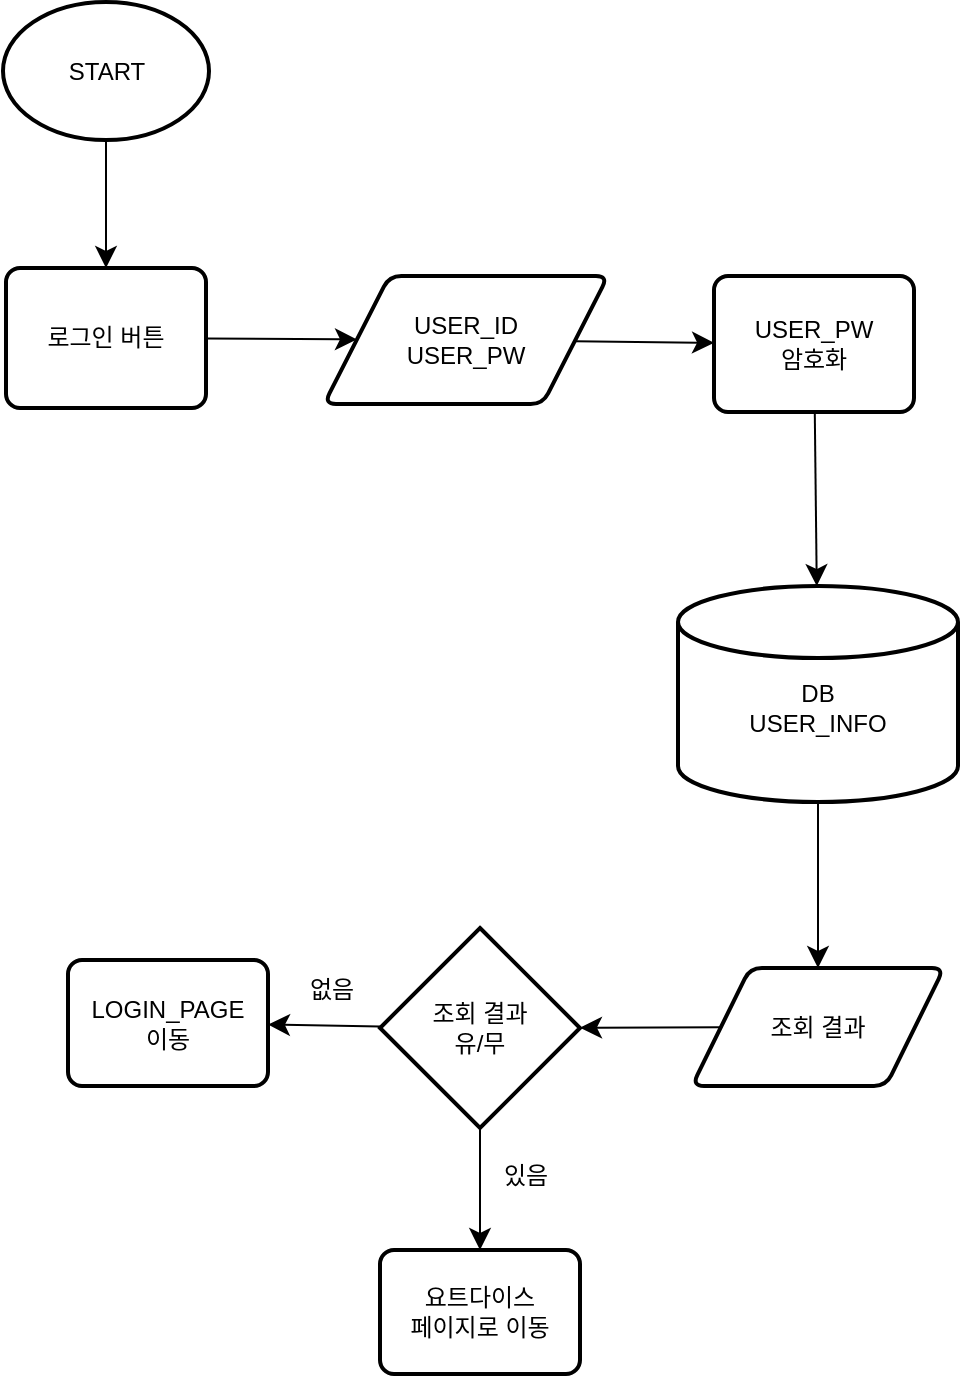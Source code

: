 <mxfile version="24.4.13" type="device" pages="3">
  <diagram name="페이지-1" id="am1hfHXQnJHKK3dnQEB7">
    <mxGraphModel dx="1898" dy="1175" grid="0" gridSize="10" guides="1" tooltips="1" connect="1" arrows="1" fold="1" page="0" pageScale="1" pageWidth="827" pageHeight="1169" math="0" shadow="0">
      <root>
        <mxCell id="0" />
        <mxCell id="1" parent="0" />
        <mxCell id="UjpyYYoz-G7qwaQ69XlX-13" style="edgeStyle=none;curved=1;rounded=0;orthogonalLoop=1;jettySize=auto;html=1;exitX=0.5;exitY=0;exitDx=0;exitDy=0;exitPerimeter=0;entryX=0.5;entryY=0;entryDx=0;entryDy=0;fontSize=12;startSize=8;endSize=8;" edge="1" parent="1" source="UjpyYYoz-G7qwaQ69XlX-1" target="UjpyYYoz-G7qwaQ69XlX-3">
          <mxGeometry relative="1" as="geometry" />
        </mxCell>
        <mxCell id="UjpyYYoz-G7qwaQ69XlX-1" value="START" style="strokeWidth=2;html=1;shape=mxgraph.flowchart.start_1;whiteSpace=wrap;direction=east;" vertex="1" parent="1">
          <mxGeometry x="-444.5" y="-138" width="103" height="69" as="geometry" />
        </mxCell>
        <mxCell id="UjpyYYoz-G7qwaQ69XlX-18" value="" style="edgeStyle=none;curved=1;rounded=0;orthogonalLoop=1;jettySize=auto;html=1;fontSize=12;startSize=8;endSize=8;" edge="1" parent="1" source="UjpyYYoz-G7qwaQ69XlX-3" target="UjpyYYoz-G7qwaQ69XlX-4">
          <mxGeometry relative="1" as="geometry" />
        </mxCell>
        <mxCell id="UjpyYYoz-G7qwaQ69XlX-3" value="로그인 버튼" style="rounded=1;whiteSpace=wrap;html=1;absoluteArcSize=1;arcSize=14;strokeWidth=2;" vertex="1" parent="1">
          <mxGeometry x="-443" y="-5" width="100" height="70" as="geometry" />
        </mxCell>
        <mxCell id="UjpyYYoz-G7qwaQ69XlX-19" value="" style="edgeStyle=none;curved=1;rounded=0;orthogonalLoop=1;jettySize=auto;html=1;fontSize=12;startSize=8;endSize=8;" edge="1" parent="1" source="UjpyYYoz-G7qwaQ69XlX-4" target="UjpyYYoz-G7qwaQ69XlX-6">
          <mxGeometry relative="1" as="geometry" />
        </mxCell>
        <mxCell id="UjpyYYoz-G7qwaQ69XlX-4" value="USER_ID&lt;div&gt;USER_PW&lt;/div&gt;" style="shape=parallelogram;html=1;strokeWidth=2;perimeter=parallelogramPerimeter;whiteSpace=wrap;rounded=1;arcSize=12;size=0.23;" vertex="1" parent="1">
          <mxGeometry x="-284" y="-1" width="142" height="64" as="geometry" />
        </mxCell>
        <mxCell id="UjpyYYoz-G7qwaQ69XlX-21" value="" style="edgeStyle=none;curved=1;rounded=0;orthogonalLoop=1;jettySize=auto;html=1;fontSize=12;startSize=8;endSize=8;" edge="1" parent="1" source="UjpyYYoz-G7qwaQ69XlX-5" target="UjpyYYoz-G7qwaQ69XlX-7">
          <mxGeometry relative="1" as="geometry" />
        </mxCell>
        <mxCell id="UjpyYYoz-G7qwaQ69XlX-5" value="&lt;div&gt;&lt;br&gt;&lt;/div&gt;DB&lt;div&gt;USER_INFO&lt;/div&gt;" style="strokeWidth=2;html=1;shape=mxgraph.flowchart.database;whiteSpace=wrap;" vertex="1" parent="1">
          <mxGeometry x="-107" y="154" width="140" height="108" as="geometry" />
        </mxCell>
        <mxCell id="UjpyYYoz-G7qwaQ69XlX-20" value="" style="edgeStyle=none;curved=1;rounded=0;orthogonalLoop=1;jettySize=auto;html=1;fontSize=12;startSize=8;endSize=8;" edge="1" parent="1" source="UjpyYYoz-G7qwaQ69XlX-6" target="UjpyYYoz-G7qwaQ69XlX-5">
          <mxGeometry relative="1" as="geometry" />
        </mxCell>
        <mxCell id="UjpyYYoz-G7qwaQ69XlX-6" value="USER_PW&lt;div&gt;암호화&lt;/div&gt;" style="rounded=1;whiteSpace=wrap;html=1;absoluteArcSize=1;arcSize=14;strokeWidth=2;" vertex="1" parent="1">
          <mxGeometry x="-89" y="-1" width="100" height="68" as="geometry" />
        </mxCell>
        <mxCell id="UjpyYYoz-G7qwaQ69XlX-22" value="" style="edgeStyle=none;curved=1;rounded=0;orthogonalLoop=1;jettySize=auto;html=1;fontSize=12;startSize=8;endSize=8;" edge="1" parent="1" source="UjpyYYoz-G7qwaQ69XlX-7" target="UjpyYYoz-G7qwaQ69XlX-8">
          <mxGeometry relative="1" as="geometry" />
        </mxCell>
        <mxCell id="UjpyYYoz-G7qwaQ69XlX-7" value="조회 결과" style="shape=parallelogram;html=1;strokeWidth=2;perimeter=parallelogramPerimeter;whiteSpace=wrap;rounded=1;arcSize=12;size=0.23;" vertex="1" parent="1">
          <mxGeometry x="-100" y="345" width="126" height="59" as="geometry" />
        </mxCell>
        <mxCell id="UjpyYYoz-G7qwaQ69XlX-23" value="" style="edgeStyle=none;curved=1;rounded=0;orthogonalLoop=1;jettySize=auto;html=1;fontSize=12;startSize=8;endSize=8;" edge="1" parent="1" source="UjpyYYoz-G7qwaQ69XlX-8" target="UjpyYYoz-G7qwaQ69XlX-9">
          <mxGeometry relative="1" as="geometry" />
        </mxCell>
        <mxCell id="UjpyYYoz-G7qwaQ69XlX-24" value="" style="edgeStyle=none;curved=1;rounded=0;orthogonalLoop=1;jettySize=auto;html=1;fontSize=12;startSize=8;endSize=8;" edge="1" parent="1" source="UjpyYYoz-G7qwaQ69XlX-8" target="UjpyYYoz-G7qwaQ69XlX-10">
          <mxGeometry relative="1" as="geometry" />
        </mxCell>
        <mxCell id="UjpyYYoz-G7qwaQ69XlX-8" value="조회 결과&lt;div&gt;유/무&lt;/div&gt;" style="strokeWidth=2;html=1;shape=mxgraph.flowchart.decision;whiteSpace=wrap;" vertex="1" parent="1">
          <mxGeometry x="-256" y="325" width="100" height="100" as="geometry" />
        </mxCell>
        <mxCell id="UjpyYYoz-G7qwaQ69XlX-9" value="LOGIN_PAGE&lt;div&gt;이동&lt;/div&gt;" style="rounded=1;whiteSpace=wrap;html=1;absoluteArcSize=1;arcSize=14;strokeWidth=2;" vertex="1" parent="1">
          <mxGeometry x="-412" y="341" width="100" height="63" as="geometry" />
        </mxCell>
        <mxCell id="UjpyYYoz-G7qwaQ69XlX-10" value="요트다이스&lt;div&gt;페이지로 이동&lt;/div&gt;" style="rounded=1;whiteSpace=wrap;html=1;absoluteArcSize=1;arcSize=14;strokeWidth=2;" vertex="1" parent="1">
          <mxGeometry x="-256" y="486" width="100" height="62" as="geometry" />
        </mxCell>
        <mxCell id="UjpyYYoz-G7qwaQ69XlX-15" style="edgeStyle=none;curved=1;rounded=0;orthogonalLoop=1;jettySize=auto;html=1;exitX=1;exitY=0.5;exitDx=0;exitDy=0;fontSize=12;startSize=8;endSize=8;" edge="1" parent="1" source="UjpyYYoz-G7qwaQ69XlX-3" target="UjpyYYoz-G7qwaQ69XlX-3">
          <mxGeometry relative="1" as="geometry" />
        </mxCell>
        <mxCell id="UjpyYYoz-G7qwaQ69XlX-25" value="있음" style="text;strokeColor=none;fillColor=none;html=1;align=center;verticalAlign=middle;whiteSpace=wrap;rounded=0;fontSize=12;" vertex="1" parent="1">
          <mxGeometry x="-205" y="434" width="44" height="30" as="geometry" />
        </mxCell>
        <mxCell id="UjpyYYoz-G7qwaQ69XlX-27" value="없음" style="text;strokeColor=none;fillColor=none;html=1;align=center;verticalAlign=middle;whiteSpace=wrap;rounded=0;fontSize=12;" vertex="1" parent="1">
          <mxGeometry x="-302" y="341" width="44" height="30" as="geometry" />
        </mxCell>
        <mxCell id="UjpyYYoz-G7qwaQ69XlX-29" style="edgeStyle=none;curved=1;rounded=0;orthogonalLoop=1;jettySize=auto;html=1;exitX=0.5;exitY=1;exitDx=0;exitDy=0;fontSize=12;startSize=8;endSize=8;" edge="1" parent="1" source="UjpyYYoz-G7qwaQ69XlX-3" target="UjpyYYoz-G7qwaQ69XlX-3">
          <mxGeometry relative="1" as="geometry" />
        </mxCell>
      </root>
    </mxGraphModel>
  </diagram>
  <diagram id="-L_igy7T78tS0uvEnurY" name="페이지-2">
    <mxGraphModel dx="1969" dy="1907" grid="0" gridSize="10" guides="1" tooltips="1" connect="1" arrows="1" fold="1" page="0" pageScale="1" pageWidth="827" pageHeight="1169" math="0" shadow="0">
      <root>
        <mxCell id="0" />
        <mxCell id="1" parent="0" />
        <mxCell id="fmtfh-tVbyq4QNqDnQDx-17" value="" style="edgeStyle=none;curved=1;rounded=0;orthogonalLoop=1;jettySize=auto;html=1;fontSize=12;startSize=8;endSize=8;" edge="1" parent="1" source="fmtfh-tVbyq4QNqDnQDx-2" target="fmtfh-tVbyq4QNqDnQDx-3">
          <mxGeometry relative="1" as="geometry" />
        </mxCell>
        <mxCell id="fmtfh-tVbyq4QNqDnQDx-2" value="START" style="strokeWidth=2;html=1;shape=mxgraph.flowchart.start_1;whiteSpace=wrap;" vertex="1" parent="1">
          <mxGeometry x="-363.5" y="-132.75" width="131" height="85" as="geometry" />
        </mxCell>
        <mxCell id="fmtfh-tVbyq4QNqDnQDx-18" value="" style="edgeStyle=none;curved=1;rounded=0;orthogonalLoop=1;jettySize=auto;html=1;fontSize=12;startSize=8;endSize=8;" edge="1" parent="1" source="fmtfh-tVbyq4QNqDnQDx-3" target="fmtfh-tVbyq4QNqDnQDx-4">
          <mxGeometry relative="1" as="geometry" />
        </mxCell>
        <mxCell id="fmtfh-tVbyq4QNqDnQDx-3" value="양식 정보" style="rounded=1;whiteSpace=wrap;html=1;absoluteArcSize=1;arcSize=10;strokeWidth=2;" vertex="1" parent="1">
          <mxGeometry x="-156.25" y="-125.25" width="130" height="70" as="geometry" />
        </mxCell>
        <mxCell id="fmtfh-tVbyq4QNqDnQDx-25" value="" style="edgeStyle=none;curved=1;rounded=0;orthogonalLoop=1;jettySize=auto;html=1;fontSize=12;startSize=8;endSize=8;" edge="1" parent="1" source="fmtfh-tVbyq4QNqDnQDx-4" target="fmtfh-tVbyq4QNqDnQDx-5">
          <mxGeometry relative="1" as="geometry" />
        </mxCell>
        <mxCell id="fmtfh-tVbyq4QNqDnQDx-4" value="회원 가입&lt;div&gt;버튼&lt;/div&gt;" style="rounded=1;whiteSpace=wrap;html=1;absoluteArcSize=1;arcSize=14;strokeWidth=2;" vertex="1" parent="1">
          <mxGeometry x="45" y="-124" width="130" height="67.5" as="geometry" />
        </mxCell>
        <mxCell id="fmtfh-tVbyq4QNqDnQDx-26" value="" style="edgeStyle=none;curved=1;rounded=0;orthogonalLoop=1;jettySize=auto;html=1;fontSize=12;startSize=8;endSize=8;" edge="1" parent="1" source="fmtfh-tVbyq4QNqDnQDx-5" target="fmtfh-tVbyq4QNqDnQDx-6">
          <mxGeometry relative="1" as="geometry" />
        </mxCell>
        <mxCell id="fmtfh-tVbyq4QNqDnQDx-5" value="ID 중복&amp;nbsp;&lt;span style=&quot;background-color: initial;&quot;&gt;체크&lt;/span&gt;&lt;div&gt;&lt;span style=&quot;background-color: initial;&quot;&gt;여부&lt;/span&gt;&lt;/div&gt;" style="strokeWidth=2;html=1;shape=mxgraph.flowchart.decision;whiteSpace=wrap;" vertex="1" parent="1">
          <mxGeometry x="55" y="-16" width="110" height="112" as="geometry" />
        </mxCell>
        <mxCell id="fmtfh-tVbyq4QNqDnQDx-29" style="edgeStyle=none;curved=1;rounded=0;orthogonalLoop=1;jettySize=auto;html=1;fontSize=12;startSize=8;endSize=8;" edge="1" parent="1" source="fmtfh-tVbyq4QNqDnQDx-6" target="fmtfh-tVbyq4QNqDnQDx-28">
          <mxGeometry relative="1" as="geometry" />
        </mxCell>
        <mxCell id="fmtfh-tVbyq4QNqDnQDx-6" value="ID 중복 여부" style="strokeWidth=2;html=1;shape=mxgraph.flowchart.decision;whiteSpace=wrap;" vertex="1" parent="1">
          <mxGeometry x="51.5" y="140" width="123.5" height="116" as="geometry" />
        </mxCell>
        <mxCell id="fmtfh-tVbyq4QNqDnQDx-27" value="" style="edgeStyle=none;curved=1;rounded=0;orthogonalLoop=1;jettySize=auto;html=1;fontSize=12;startSize=8;endSize=8;" edge="1" parent="1" source="fmtfh-tVbyq4QNqDnQDx-7" target="fmtfh-tVbyq4QNqDnQDx-8">
          <mxGeometry relative="1" as="geometry" />
        </mxCell>
        <mxCell id="fmtfh-tVbyq4QNqDnQDx-7" value="USER_ID&lt;div&gt;USER_PW&lt;/div&gt;&lt;div&gt;USER_NAME&lt;/div&gt;&lt;div&gt;USER_QUESTION&lt;/div&gt;&lt;div&gt;USER_ANSWER&lt;/div&gt;" style="shape=parallelogram;html=1;strokeWidth=2;perimeter=parallelogramPerimeter;whiteSpace=wrap;rounded=1;arcSize=12;size=0.23;" vertex="1" parent="1">
          <mxGeometry x="233" y="320.5" width="180" height="92" as="geometry" />
        </mxCell>
        <mxCell id="fmtfh-tVbyq4QNqDnQDx-31" value="" style="edgeStyle=none;curved=1;rounded=0;orthogonalLoop=1;jettySize=auto;html=1;fontSize=12;startSize=8;endSize=8;" edge="1" parent="1" source="fmtfh-tVbyq4QNqDnQDx-8" target="fmtfh-tVbyq4QNqDnQDx-11">
          <mxGeometry relative="1" as="geometry" />
        </mxCell>
        <mxCell id="fmtfh-tVbyq4QNqDnQDx-8" value="&lt;div&gt;&lt;br&gt;&lt;/div&gt;DB&lt;div&gt;USER_INFO&lt;/div&gt;" style="strokeWidth=2;html=1;shape=mxgraph.flowchart.database;whiteSpace=wrap;" vertex="1" parent="1">
          <mxGeometry x="252" y="465" width="142" height="108" as="geometry" />
        </mxCell>
        <mxCell id="fmtfh-tVbyq4QNqDnQDx-32" value="" style="edgeStyle=none;curved=1;rounded=0;orthogonalLoop=1;jettySize=auto;html=1;fontSize=12;startSize=8;endSize=8;" edge="1" parent="1" source="fmtfh-tVbyq4QNqDnQDx-11" target="fmtfh-tVbyq4QNqDnQDx-12">
          <mxGeometry relative="1" as="geometry" />
        </mxCell>
        <mxCell id="fmtfh-tVbyq4QNqDnQDx-11" value="회원 가입 성공&lt;div&gt;MSG 출력&lt;/div&gt;" style="rounded=1;whiteSpace=wrap;html=1;absoluteArcSize=1;arcSize=14;strokeWidth=2;" vertex="1" parent="1">
          <mxGeometry x="463" y="482.5" width="139" height="73" as="geometry" />
        </mxCell>
        <mxCell id="fmtfh-tVbyq4QNqDnQDx-12" value="LOGIN_PAGE&lt;div&gt;이동&lt;/div&gt;" style="rounded=1;whiteSpace=wrap;html=1;absoluteArcSize=1;arcSize=14;strokeWidth=2;" vertex="1" parent="1">
          <mxGeometry x="466" y="629" width="136" height="60" as="geometry" />
        </mxCell>
        <mxCell id="fmtfh-tVbyq4QNqDnQDx-21" value="" style="edgeStyle=none;curved=1;rounded=0;orthogonalLoop=1;jettySize=auto;html=1;fontSize=12;startSize=8;endSize=8;" edge="1" parent="1" source="fmtfh-tVbyq4QNqDnQDx-13" target="fmtfh-tVbyq4QNqDnQDx-15">
          <mxGeometry relative="1" as="geometry" />
        </mxCell>
        <mxCell id="fmtfh-tVbyq4QNqDnQDx-13" value="ID 중복 체크&lt;div&gt;버튼&lt;/div&gt;" style="rounded=1;whiteSpace=wrap;html=1;absoluteArcSize=1;arcSize=14;strokeWidth=2;" vertex="1" parent="1">
          <mxGeometry x="48" y="-251" width="127" height="73" as="geometry" />
        </mxCell>
        <mxCell id="fmtfh-tVbyq4QNqDnQDx-22" value="" style="edgeStyle=none;curved=1;rounded=0;orthogonalLoop=1;jettySize=auto;html=1;fontSize=12;startSize=8;endSize=8;" edge="1" parent="1" source="fmtfh-tVbyq4QNqDnQDx-15" target="fmtfh-tVbyq4QNqDnQDx-16">
          <mxGeometry relative="1" as="geometry" />
        </mxCell>
        <mxCell id="fmtfh-tVbyq4QNqDnQDx-15" value="USER_ID" style="shape=parallelogram;html=1;strokeWidth=2;perimeter=parallelogramPerimeter;whiteSpace=wrap;rounded=1;arcSize=12;size=0.23;" vertex="1" parent="1">
          <mxGeometry x="252" y="-260.5" width="180" height="92" as="geometry" />
        </mxCell>
        <mxCell id="fmtfh-tVbyq4QNqDnQDx-16" value="&lt;div&gt;&lt;br&gt;&lt;/div&gt;DB&lt;div&gt;USER_INFO&lt;/div&gt;" style="strokeWidth=2;html=1;shape=mxgraph.flowchart.database;whiteSpace=wrap;" vertex="1" parent="1">
          <mxGeometry x="271" y="-419" width="142" height="108" as="geometry" />
        </mxCell>
        <mxCell id="fmtfh-tVbyq4QNqDnQDx-20" value="" style="edgeStyle=elbowEdgeStyle;elbow=horizontal;endArrow=classic;html=1;curved=0;rounded=0;endSize=8;startSize=8;fontSize=12;exitX=0.994;exitY=0.504;exitDx=0;exitDy=0;exitPerimeter=0;" edge="1" parent="1" source="fmtfh-tVbyq4QNqDnQDx-3">
          <mxGeometry width="50" height="50" relative="1" as="geometry">
            <mxPoint x="-7" y="124" as="sourcePoint" />
            <mxPoint x="47" y="-211" as="targetPoint" />
            <Array as="points" />
          </mxGeometry>
        </mxCell>
        <mxCell id="fmtfh-tVbyq4QNqDnQDx-24" value="" style="edgeStyle=elbowEdgeStyle;elbow=horizontal;endArrow=classic;html=1;curved=0;rounded=0;endSize=8;startSize=8;fontSize=12;entryX=0.5;entryY=0;entryDx=0;entryDy=0;exitX=0;exitY=0.5;exitDx=0;exitDy=0;exitPerimeter=0;" edge="1" parent="1" source="fmtfh-tVbyq4QNqDnQDx-16" target="fmtfh-tVbyq4QNqDnQDx-3">
          <mxGeometry width="50" height="50" relative="1" as="geometry">
            <mxPoint x="32" y="-113" as="sourcePoint" />
            <mxPoint x="82" y="-163" as="targetPoint" />
            <Array as="points">
              <mxPoint x="-91" y="-268" />
            </Array>
          </mxGeometry>
        </mxCell>
        <mxCell id="fmtfh-tVbyq4QNqDnQDx-30" value="" style="edgeStyle=none;curved=1;rounded=0;orthogonalLoop=1;jettySize=auto;html=1;fontSize=12;startSize=8;endSize=8;" edge="1" parent="1" source="fmtfh-tVbyq4QNqDnQDx-28" target="fmtfh-tVbyq4QNqDnQDx-7">
          <mxGeometry relative="1" as="geometry" />
        </mxCell>
        <mxCell id="fmtfh-tVbyq4QNqDnQDx-28" value="모든 데이터&lt;div&gt;입력&amp;nbsp;&lt;span style=&quot;background-color: initial;&quot;&gt;여부&lt;/span&gt;&lt;/div&gt;" style="strokeWidth=2;html=1;shape=mxgraph.flowchart.decision;whiteSpace=wrap;" vertex="1" parent="1">
          <mxGeometry x="51.5" y="308.5" width="123.5" height="116" as="geometry" />
        </mxCell>
        <mxCell id="fmtfh-tVbyq4QNqDnQDx-33" value="" style="edgeStyle=elbowEdgeStyle;elbow=horizontal;endArrow=classic;html=1;curved=0;rounded=0;endSize=8;startSize=8;fontSize=12;exitX=0;exitY=0.5;exitDx=0;exitDy=0;exitPerimeter=0;entryX=0.5;entryY=1;entryDx=0;entryDy=0;" edge="1" parent="1" source="fmtfh-tVbyq4QNqDnQDx-5" target="fmtfh-tVbyq4QNqDnQDx-3">
          <mxGeometry width="50" height="50" relative="1" as="geometry">
            <mxPoint x="197" y="219" as="sourcePoint" />
            <mxPoint x="247" y="169" as="targetPoint" />
            <Array as="points">
              <mxPoint x="-91" y="86" />
            </Array>
          </mxGeometry>
        </mxCell>
        <mxCell id="fmtfh-tVbyq4QNqDnQDx-34" value="" style="edgeStyle=elbowEdgeStyle;elbow=horizontal;endArrow=classic;html=1;curved=0;rounded=0;endSize=8;startSize=8;fontSize=12;exitX=0;exitY=0.5;exitDx=0;exitDy=0;exitPerimeter=0;entryX=0.5;entryY=1;entryDx=0;entryDy=0;" edge="1" parent="1" source="fmtfh-tVbyq4QNqDnQDx-6" target="fmtfh-tVbyq4QNqDnQDx-3">
          <mxGeometry width="50" height="50" relative="1" as="geometry">
            <mxPoint x="197" y="219" as="sourcePoint" />
            <mxPoint x="247" y="169" as="targetPoint" />
            <Array as="points">
              <mxPoint x="-91" y="153" />
            </Array>
          </mxGeometry>
        </mxCell>
        <mxCell id="fmtfh-tVbyq4QNqDnQDx-35" value="" style="edgeStyle=elbowEdgeStyle;elbow=horizontal;endArrow=classic;html=1;curved=0;rounded=0;endSize=8;startSize=8;fontSize=12;exitX=0;exitY=0.5;exitDx=0;exitDy=0;exitPerimeter=0;entryX=0.5;entryY=1;entryDx=0;entryDy=0;" edge="1" parent="1" source="fmtfh-tVbyq4QNqDnQDx-28" target="fmtfh-tVbyq4QNqDnQDx-3">
          <mxGeometry width="50" height="50" relative="1" as="geometry">
            <mxPoint x="197" y="219" as="sourcePoint" />
            <mxPoint x="247" y="169" as="targetPoint" />
            <Array as="points">
              <mxPoint x="-91" y="307" />
            </Array>
          </mxGeometry>
        </mxCell>
        <mxCell id="fmtfh-tVbyq4QNqDnQDx-37" value="Y" style="text;strokeColor=none;fillColor=none;html=1;align=center;verticalAlign=middle;whiteSpace=wrap;rounded=0;fontSize=16;" vertex="1" parent="1">
          <mxGeometry x="96" y="87" width="60" height="30" as="geometry" />
        </mxCell>
        <mxCell id="fmtfh-tVbyq4QNqDnQDx-38" value="N" style="text;strokeColor=none;fillColor=none;html=1;align=center;verticalAlign=middle;whiteSpace=wrap;rounded=0;fontSize=16;" vertex="1" parent="1">
          <mxGeometry x="6" y="11" width="60" height="30" as="geometry" />
        </mxCell>
        <mxCell id="fmtfh-tVbyq4QNqDnQDx-39" value="N" style="text;strokeColor=none;fillColor=none;html=1;align=center;verticalAlign=middle;whiteSpace=wrap;rounded=0;fontSize=16;" vertex="1" parent="1">
          <mxGeometry x="96" y="256" width="60" height="30" as="geometry" />
        </mxCell>
        <mxCell id="fmtfh-tVbyq4QNqDnQDx-40" value="Y" style="text;strokeColor=none;fillColor=none;html=1;align=center;verticalAlign=middle;whiteSpace=wrap;rounded=0;fontSize=16;" vertex="1" parent="1">
          <mxGeometry x="156" y="335" width="60" height="30" as="geometry" />
        </mxCell>
        <mxCell id="fmtfh-tVbyq4QNqDnQDx-41" value="Y" style="text;strokeColor=none;fillColor=none;html=1;align=center;verticalAlign=middle;whiteSpace=wrap;rounded=0;fontSize=16;" vertex="1" parent="1">
          <mxGeometry x="6" y="175" width="60" height="30" as="geometry" />
        </mxCell>
        <mxCell id="fmtfh-tVbyq4QNqDnQDx-43" value="N" style="text;strokeColor=none;fillColor=none;html=1;align=center;verticalAlign=middle;whiteSpace=wrap;rounded=0;fontSize=16;" vertex="1" parent="1">
          <mxGeometry x="6" y="335" width="60" height="30" as="geometry" />
        </mxCell>
      </root>
    </mxGraphModel>
  </diagram>
  <diagram id="ANpEktoBzTf3GTNAI4h6" name="페이지-3">
    <mxGraphModel dx="1754" dy="1575" grid="0" gridSize="10" guides="1" tooltips="1" connect="1" arrows="1" fold="1" page="0" pageScale="1" pageWidth="827" pageHeight="1169" math="0" shadow="0">
      <root>
        <mxCell id="0" />
        <mxCell id="1" parent="0" />
        <mxCell id="NzQN_wgask8Xdxf5wJ8B-1" value="" style="ellipse;whiteSpace=wrap;html=1;aspect=fixed;" vertex="1" parent="1">
          <mxGeometry x="170" y="-415" width="80" height="80" as="geometry" />
        </mxCell>
        <mxCell id="NzQN_wgask8Xdxf5wJ8B-2" value="START" style="ellipse;whiteSpace=wrap;html=1;" vertex="1" parent="1">
          <mxGeometry x="-327" y="-700" width="120" height="80" as="geometry" />
        </mxCell>
      </root>
    </mxGraphModel>
  </diagram>
</mxfile>
